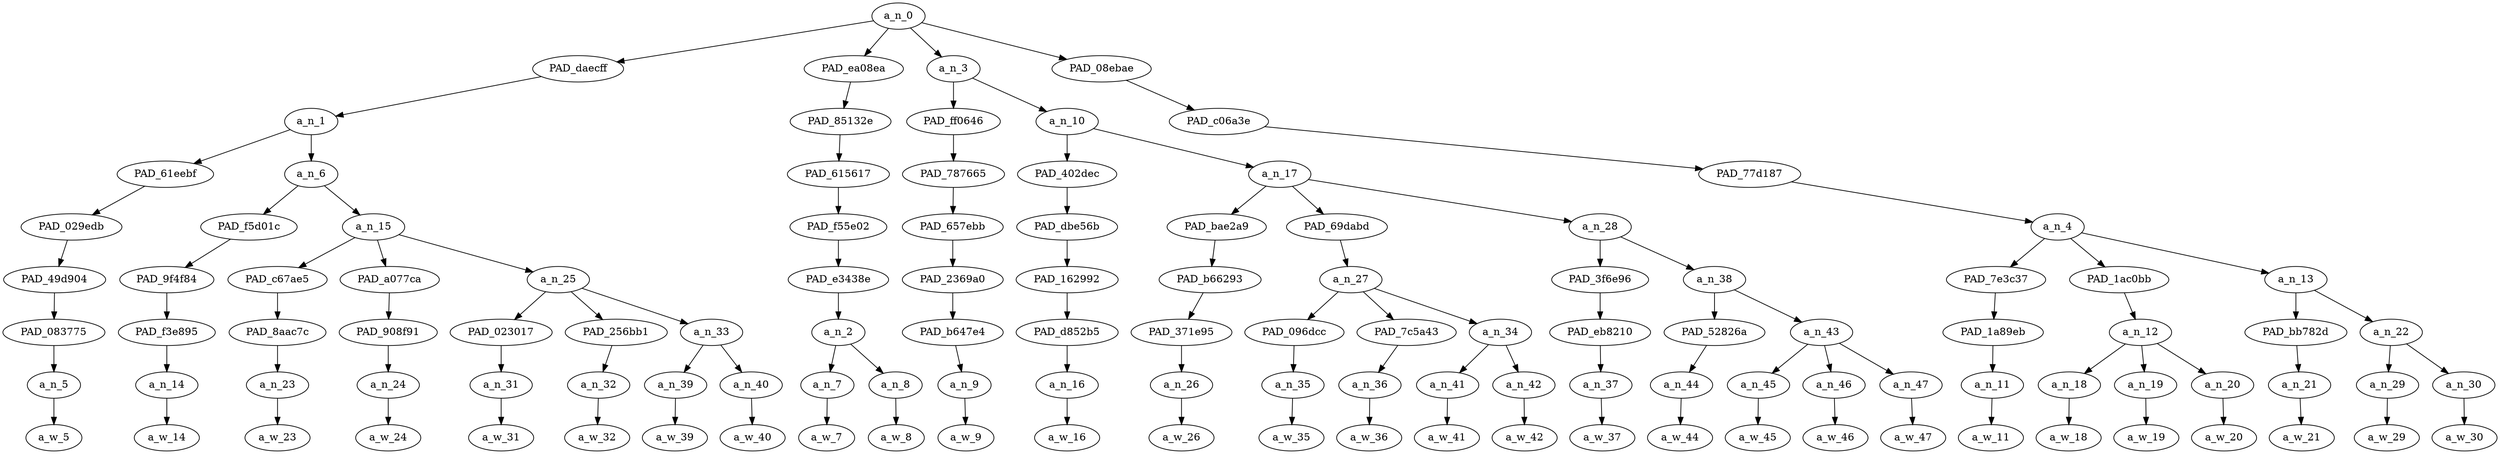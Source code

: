strict digraph "" {
	a_n_0	[div_dir=1,
		index=0,
		level=8,
		pos="11.34375,8!",
		text_span="[0, 1, 2, 3, 4, 5, 6, 7, 8, 9, 10, 11, 12, 13, 14, 15, 16, 17, 18, 19, 20, 21, 22, 23, 24, 25, 26, 27, 28]",
		value=0.99999999];
	PAD_daecff	[div_dir=-1,
		index=0,
		level=7,
		pos="1.0972222222222223,7!",
		text_span="[0, 1, 2, 3, 4, 5, 6, 7]",
		value=0.17647473];
	a_n_0 -> PAD_daecff;
	PAD_ea08ea	[div_dir=1,
		index=1,
		level=7,
		pos="8.5,7!",
		text_span="[8, 9]",
		value=0.02333865];
	a_n_0 -> PAD_ea08ea;
	a_n_3	[div_dir=1,
		index=2,
		level=7,
		pos="11.527777777777779,7!",
		text_span="[10, 11, 12, 13, 14, 15, 16, 17, 18, 19, 20, 21]",
		value=0.52671912];
	a_n_0 -> a_n_3;
	PAD_08ebae	[div_dir=1,
		index=3,
		level=7,
		pos="24.25,7!",
		text_span="[22, 23, 24, 25, 26, 27, 28]",
		value=0.27341106];
	a_n_0 -> PAD_08ebae;
	a_n_1	[div_dir=-1,
		index=0,
		level=6,
		pos="1.0972222222222223,6!",
		text_span="[0, 1, 2, 3, 4, 5, 6, 7]",
		value=0.17647473];
	PAD_daecff -> a_n_1;
	PAD_61eebf	[div_dir=-1,
		index=0,
		level=5,
		pos="0.0,5!",
		text_span="[0]",
		value=0.01878434];
	a_n_1 -> PAD_61eebf;
	a_n_6	[div_dir=-1,
		index=1,
		level=5,
		pos="2.1944444444444446,5!",
		text_span="[1, 2, 3, 4, 5, 6, 7]",
		value=0.15758116];
	a_n_1 -> a_n_6;
	PAD_029edb	[div_dir=-1,
		index=0,
		level=4,
		pos="0.0,4!",
		text_span="[0]",
		value=0.01878434];
	PAD_61eebf -> PAD_029edb;
	PAD_49d904	[div_dir=-1,
		index=0,
		level=3,
		pos="0.0,3!",
		text_span="[0]",
		value=0.01878434];
	PAD_029edb -> PAD_49d904;
	PAD_083775	[div_dir=-1,
		index=0,
		level=2,
		pos="0.0,2!",
		text_span="[0]",
		value=0.01878434];
	PAD_49d904 -> PAD_083775;
	a_n_5	[div_dir=-1,
		index=0,
		level=1,
		pos="0.0,1!",
		text_span="[0]",
		value=0.01878434];
	PAD_083775 -> a_n_5;
	a_w_5	[div_dir=0,
		index=0,
		level=0,
		pos="0,0!",
		text_span="[0]",
		value=i];
	a_n_5 -> a_w_5;
	PAD_f5d01c	[div_dir=-1,
		index=1,
		level=4,
		pos="1.0,4!",
		text_span="[1]",
		value=0.01523483];
	a_n_6 -> PAD_f5d01c;
	a_n_15	[div_dir=-1,
		index=2,
		level=4,
		pos="3.3888888888888893,4!",
		text_span="[2, 3, 4, 5, 6, 7]",
		value=0.14226704];
	a_n_6 -> a_n_15;
	PAD_9f4f84	[div_dir=-1,
		index=1,
		level=3,
		pos="1.0,3!",
		text_span="[1]",
		value=0.01523483];
	PAD_f5d01c -> PAD_9f4f84;
	PAD_f3e895	[div_dir=-1,
		index=1,
		level=2,
		pos="1.0,2!",
		text_span="[1]",
		value=0.01523483];
	PAD_9f4f84 -> PAD_f3e895;
	a_n_14	[div_dir=-1,
		index=1,
		level=1,
		pos="1.0,1!",
		text_span="[1]",
		value=0.01523483];
	PAD_f3e895 -> a_n_14;
	a_w_14	[div_dir=0,
		index=1,
		level=0,
		pos="1,0!",
		text_span="[1]",
		value=am];
	a_n_14 -> a_w_14;
	PAD_c67ae5	[div_dir=-1,
		index=2,
		level=3,
		pos="2.0,3!",
		text_span="[2]",
		value=0.03800326];
	a_n_15 -> PAD_c67ae5;
	PAD_a077ca	[div_dir=1,
		index=3,
		level=3,
		pos="3.0,3!",
		text_span="[3]",
		value=0.01472320];
	a_n_15 -> PAD_a077ca;
	a_n_25	[div_dir=-1,
		index=4,
		level=3,
		pos="5.166666666666667,3!",
		text_span="[4, 5, 6, 7]",
		value=0.08946373];
	a_n_15 -> a_n_25;
	PAD_8aac7c	[div_dir=-1,
		index=2,
		level=2,
		pos="2.0,2!",
		text_span="[2]",
		value=0.03800326];
	PAD_c67ae5 -> PAD_8aac7c;
	a_n_23	[div_dir=-1,
		index=2,
		level=1,
		pos="2.0,1!",
		text_span="[2]",
		value=0.03800326];
	PAD_8aac7c -> a_n_23;
	a_w_23	[div_dir=0,
		index=2,
		level=0,
		pos="2,0!",
		text_span="[2]",
		value=seething];
	a_n_23 -> a_w_23;
	PAD_908f91	[div_dir=1,
		index=3,
		level=2,
		pos="3.0,2!",
		text_span="[3]",
		value=0.01472320];
	PAD_a077ca -> PAD_908f91;
	a_n_24	[div_dir=1,
		index=3,
		level=1,
		pos="3.0,1!",
		text_span="[3]",
		value=0.01472320];
	PAD_908f91 -> a_n_24;
	a_w_24	[div_dir=0,
		index=3,
		level=0,
		pos="3,0!",
		text_span="[3]",
		value=i1];
	a_n_24 -> a_w_24;
	PAD_023017	[div_dir=-1,
		index=4,
		level=2,
		pos="4.0,2!",
		text_span="[4]",
		value=0.01985177];
	a_n_25 -> PAD_023017;
	PAD_256bb1	[div_dir=-1,
		index=5,
		level=2,
		pos="5.0,2!",
		text_span="[5]",
		value=0.02650962];
	a_n_25 -> PAD_256bb1;
	a_n_33	[div_dir=-1,
		index=6,
		level=2,
		pos="6.5,2!",
		text_span="[6, 7]",
		value=0.04301449];
	a_n_25 -> a_n_33;
	a_n_31	[div_dir=-1,
		index=4,
		level=1,
		pos="4.0,1!",
		text_span="[4]",
		value=0.01985177];
	PAD_023017 -> a_n_31;
	a_w_31	[div_dir=0,
		index=4,
		level=0,
		pos="4,0!",
		text_span="[4]",
		value=fucking];
	a_n_31 -> a_w_31;
	a_n_32	[div_dir=-1,
		index=5,
		level=1,
		pos="5.0,1!",
		text_span="[5]",
		value=0.02650962];
	PAD_256bb1 -> a_n_32;
	a_w_32	[div_dir=0,
		index=5,
		level=0,
		pos="5,0!",
		text_span="[5]",
		value=hate];
	a_n_32 -> a_w_32;
	a_n_39	[div_dir=-1,
		index=6,
		level=1,
		pos="6.0,1!",
		text_span="[6]",
		value=0.01481659];
	a_n_33 -> a_n_39;
	a_n_40	[div_dir=-1,
		index=7,
		level=1,
		pos="7.0,1!",
		text_span="[7]",
		value=0.02811474];
	a_n_33 -> a_n_40;
	a_w_39	[div_dir=0,
		index=6,
		level=0,
		pos="6,0!",
		text_span="[6]",
		value=this];
	a_n_39 -> a_w_39;
	a_w_40	[div_dir=0,
		index=7,
		level=0,
		pos="7,0!",
		text_span="[7]",
		value=shit];
	a_n_40 -> a_w_40;
	PAD_85132e	[div_dir=1,
		index=1,
		level=6,
		pos="8.5,6!",
		text_span="[8, 9]",
		value=0.02333865];
	PAD_ea08ea -> PAD_85132e;
	PAD_615617	[div_dir=1,
		index=2,
		level=5,
		pos="8.5,5!",
		text_span="[8, 9]",
		value=0.02333865];
	PAD_85132e -> PAD_615617;
	PAD_f55e02	[div_dir=1,
		index=3,
		level=4,
		pos="8.5,4!",
		text_span="[8, 9]",
		value=0.02333865];
	PAD_615617 -> PAD_f55e02;
	PAD_e3438e	[div_dir=1,
		index=5,
		level=3,
		pos="8.5,3!",
		text_span="[8, 9]",
		value=0.02333865];
	PAD_f55e02 -> PAD_e3438e;
	a_n_2	[div_dir=1,
		index=7,
		level=2,
		pos="8.5,2!",
		text_span="[8, 9]",
		value=0.02333865];
	PAD_e3438e -> a_n_2;
	a_n_7	[div_dir=1,
		index=8,
		level=1,
		pos="8.0,1!",
		text_span="[8]",
		value=0.01144253];
	a_n_2 -> a_n_7;
	a_n_8	[div_dir=-1,
		index=9,
		level=1,
		pos="9.0,1!",
		text_span="[9]",
		value=0.01188419];
	a_n_2 -> a_n_8;
	a_w_7	[div_dir=0,
		index=8,
		level=0,
		pos="8,0!",
		text_span="[8]",
		value=so];
	a_n_7 -> a_w_7;
	a_w_8	[div_dir=0,
		index=9,
		level=0,
		pos="9,0!",
		text_span="[9]",
		value=much];
	a_n_8 -> a_w_8;
	PAD_ff0646	[div_dir=1,
		index=2,
		level=6,
		pos="10.0,6!",
		text_span="[10]",
		value=0.01151876];
	a_n_3 -> PAD_ff0646;
	a_n_10	[div_dir=1,
		index=3,
		level=6,
		pos="13.055555555555557,6!",
		text_span="[11, 12, 13, 14, 15, 16, 17, 18, 19, 20, 21]",
		value=0.51505730];
	a_n_3 -> a_n_10;
	PAD_787665	[div_dir=1,
		index=3,
		level=5,
		pos="10.0,5!",
		text_span="[10]",
		value=0.01151876];
	PAD_ff0646 -> PAD_787665;
	PAD_657ebb	[div_dir=1,
		index=4,
		level=4,
		pos="10.0,4!",
		text_span="[10]",
		value=0.01151876];
	PAD_787665 -> PAD_657ebb;
	PAD_2369a0	[div_dir=1,
		index=6,
		level=3,
		pos="10.0,3!",
		text_span="[10]",
		value=0.01151876];
	PAD_657ebb -> PAD_2369a0;
	PAD_b647e4	[div_dir=1,
		index=8,
		level=2,
		pos="10.0,2!",
		text_span="[10]",
		value=0.01151876];
	PAD_2369a0 -> PAD_b647e4;
	a_n_9	[div_dir=1,
		index=10,
		level=1,
		pos="10.0,1!",
		text_span="[10]",
		value=0.01151876];
	PAD_b647e4 -> a_n_9;
	a_w_9	[div_dir=0,
		index=10,
		level=0,
		pos="10,0!",
		text_span="[10]",
		value=it];
	a_n_9 -> a_w_9;
	PAD_402dec	[div_dir=-1,
		index=4,
		level=5,
		pos="11.0,5!",
		text_span="[11]",
		value=0.01614641];
	a_n_10 -> PAD_402dec;
	a_n_17	[div_dir=1,
		index=5,
		level=5,
		pos="15.111111111111112,5!",
		text_span="[12, 13, 14, 15, 16, 17, 18, 19, 20, 21]",
		value=0.49876480];
	a_n_10 -> a_n_17;
	PAD_dbe56b	[div_dir=-1,
		index=5,
		level=4,
		pos="11.0,4!",
		text_span="[11]",
		value=0.01614641];
	PAD_402dec -> PAD_dbe56b;
	PAD_162992	[div_dir=-1,
		index=7,
		level=3,
		pos="11.0,3!",
		text_span="[11]",
		value=0.01614641];
	PAD_dbe56b -> PAD_162992;
	PAD_d852b5	[div_dir=-1,
		index=9,
		level=2,
		pos="11.0,2!",
		text_span="[11]",
		value=0.01614641];
	PAD_162992 -> PAD_d852b5;
	a_n_16	[div_dir=-1,
		index=11,
		level=1,
		pos="11.0,1!",
		text_span="[11]",
		value=0.01614641];
	PAD_d852b5 -> a_n_16;
	a_w_16	[div_dir=0,
		index=11,
		level=0,
		pos="11,0!",
		text_span="[11]",
		value=un];
	a_n_16 -> a_w_16;
	PAD_bae2a9	[div_dir=-1,
		index=6,
		level=4,
		pos="12.0,4!",
		text_span="[12]",
		value=0.02006703];
	a_n_17 -> PAD_bae2a9;
	PAD_69dabd	[div_dir=1,
		index=7,
		level=4,
		pos="14.833333333333334,4!",
		text_span="[13, 14, 15, 16]",
		value=0.14211498];
	a_n_17 -> PAD_69dabd;
	a_n_28	[div_dir=1,
		index=8,
		level=4,
		pos="18.5,4!",
		text_span="[17, 18, 19, 20, 21]",
		value=0.33642361];
	a_n_17 -> a_n_28;
	PAD_b66293	[div_dir=-1,
		index=8,
		level=3,
		pos="12.0,3!",
		text_span="[12]",
		value=0.02006703];
	PAD_bae2a9 -> PAD_b66293;
	PAD_371e95	[div_dir=-1,
		index=10,
		level=2,
		pos="12.0,2!",
		text_span="[12]",
		value=0.02006703];
	PAD_b66293 -> PAD_371e95;
	a_n_26	[div_dir=-1,
		index=12,
		level=1,
		pos="12.0,1!",
		text_span="[12]",
		value=0.02006703];
	PAD_371e95 -> a_n_26;
	a_w_26	[div_dir=0,
		index=12,
		level=0,
		pos="12,0!",
		text_span="[12]",
		value=fucking1];
	a_n_26 -> a_w_26;
	a_n_27	[div_dir=1,
		index=9,
		level=3,
		pos="14.833333333333334,3!",
		text_span="[13, 14, 15, 16]",
		value=0.14211498];
	PAD_69dabd -> a_n_27;
	PAD_096dcc	[div_dir=1,
		index=12,
		level=2,
		pos="15.0,2!",
		text_span="[15]",
		value=0.03297840];
	a_n_27 -> PAD_096dcc;
	PAD_7c5a43	[div_dir=1,
		index=13,
		level=2,
		pos="16.0,2!",
		text_span="[16]",
		value=0.04693440];
	a_n_27 -> PAD_7c5a43;
	a_n_34	[div_dir=1,
		index=11,
		level=2,
		pos="13.5,2!",
		text_span="[13, 14]",
		value=0.06198129];
	a_n_27 -> a_n_34;
	a_n_35	[div_dir=1,
		index=15,
		level=1,
		pos="15.0,1!",
		text_span="[15]",
		value=0.03297840];
	PAD_096dcc -> a_n_35;
	a_w_35	[div_dir=0,
		index=15,
		level=0,
		pos="15,0!",
		text_span="[15]",
		value=separate];
	a_n_35 -> a_w_35;
	a_n_36	[div_dir=1,
		index=16,
		level=1,
		pos="16.0,1!",
		text_span="[16]",
		value=0.04693440];
	PAD_7c5a43 -> a_n_36;
	a_w_36	[div_dir=0,
		index=16,
		level=0,
		pos="16,0!",
		text_span="[16]",
		value=art];
	a_n_36 -> a_w_36;
	a_n_41	[div_dir=1,
		index=13,
		level=1,
		pos="13.0,1!",
		text_span="[13]",
		value=0.01938856];
	a_n_34 -> a_n_41;
	a_n_42	[div_dir=1,
		index=14,
		level=1,
		pos="14.0,1!",
		text_span="[14]",
		value=0.04250858];
	a_n_34 -> a_n_42;
	a_w_41	[div_dir=0,
		index=13,
		level=0,
		pos="13,0!",
		text_span="[13]",
		value=real];
	a_n_41 -> a_w_41;
	a_w_42	[div_dir=0,
		index=14,
		level=0,
		pos="14,0!",
		text_span="[14]",
		value=haha];
	a_n_42 -> a_w_42;
	PAD_3f6e96	[div_dir=1,
		index=10,
		level=3,
		pos="17.0,3!",
		text_span="[17]",
		value=0.02257499];
	a_n_28 -> PAD_3f6e96;
	a_n_38	[div_dir=1,
		index=11,
		level=3,
		pos="20.0,3!",
		text_span="[18, 19, 20, 21]",
		value=0.31381659];
	a_n_28 -> a_n_38;
	PAD_eb8210	[div_dir=1,
		index=14,
		level=2,
		pos="17.0,2!",
		text_span="[17]",
		value=0.02257499];
	PAD_3f6e96 -> PAD_eb8210;
	a_n_37	[div_dir=1,
		index=17,
		level=1,
		pos="17.0,1!",
		text_span="[17]",
		value=0.02257499];
	PAD_eb8210 -> a_n_37;
	a_w_37	[div_dir=0,
		index=17,
		level=0,
		pos="17,0!",
		text_span="[17]",
		value=from];
	a_n_37 -> a_w_37;
	PAD_52826a	[div_dir=1,
		index=16,
		level=2,
		pos="21.0,2!",
		text_span="[21]",
		value=0.13631839];
	a_n_38 -> PAD_52826a;
	a_n_43	[div_dir=-1,
		index=15,
		level=2,
		pos="19.0,2!",
		text_span="[18, 19, 20]",
		value=0.17747673];
	a_n_38 -> a_n_43;
	a_n_44	[div_dir=1,
		index=21,
		level=1,
		pos="21.0,1!",
		text_span="[21]",
		value=0.13631839];
	PAD_52826a -> a_n_44;
	a_w_44	[div_dir=0,
		index=21,
		level=0,
		pos="21,0!",
		text_span="[21]",
		value=transphobe];
	a_n_44 -> a_w_44;
	a_n_45	[div_dir=1,
		index=18,
		level=1,
		pos="18.0,1!",
		text_span="[18]",
		value=0.05562689];
	a_n_43 -> a_n_45;
	a_n_46	[div_dir=-1,
		index=19,
		level=1,
		pos="19.0,1!",
		text_span="[19]",
		value=0.06340925];
	a_n_43 -> a_n_46;
	a_n_47	[div_dir=-1,
		index=20,
		level=1,
		pos="20.0,1!",
		text_span="[20]",
		value=0.05837882];
	a_n_43 -> a_n_47;
	a_w_45	[div_dir=0,
		index=18,
		level=0,
		pos="18,0!",
		text_span="[18]",
		value=artist];
	a_n_45 -> a_w_45;
	a_w_46	[div_dir=0,
		index=19,
		level=0,
		pos="19,0!",
		text_span="[19]",
		value=bitch];
	a_n_46 -> a_w_46;
	a_w_47	[div_dir=0,
		index=20,
		level=0,
		pos="20,0!",
		text_span="[20]",
		value=funding];
	a_n_47 -> a_w_47;
	PAD_c06a3e	[div_dir=1,
		index=4,
		level=6,
		pos="24.25,6!",
		text_span="[22, 23, 24, 25, 26, 27, 28]",
		value=0.27341106];
	PAD_08ebae -> PAD_c06a3e;
	PAD_77d187	[div_dir=1,
		index=6,
		level=5,
		pos="24.25,5!",
		text_span="[22, 23, 24, 25, 26, 27, 28]",
		value=0.27341106];
	PAD_c06a3e -> PAD_77d187;
	a_n_4	[div_dir=1,
		index=9,
		level=4,
		pos="24.25,4!",
		text_span="[22, 23, 24, 25, 26, 27, 28]",
		value=0.27341106];
	PAD_77d187 -> a_n_4;
	PAD_7e3c37	[div_dir=1,
		index=12,
		level=3,
		pos="22.0,3!",
		text_span="[22]",
		value=0.01994935];
	a_n_4 -> PAD_7e3c37;
	PAD_1ac0bb	[div_dir=1,
		index=13,
		level=3,
		pos="24.0,3!",
		text_span="[23, 24, 25]",
		value=0.11074014];
	a_n_4 -> PAD_1ac0bb;
	a_n_13	[div_dir=-1,
		index=14,
		level=3,
		pos="26.75,3!",
		text_span="[26, 27, 28]",
		value=0.14269230];
	a_n_4 -> a_n_13;
	PAD_1a89eb	[div_dir=1,
		index=17,
		level=2,
		pos="22.0,2!",
		text_span="[22]",
		value=0.01994935];
	PAD_7e3c37 -> PAD_1a89eb;
	a_n_11	[div_dir=1,
		index=22,
		level=1,
		pos="22.0,1!",
		text_span="[22]",
		value=0.01994935];
	PAD_1a89eb -> a_n_11;
	a_w_11	[div_dir=0,
		index=22,
		level=0,
		pos="22,0!",
		text_span="[22]",
		value=is];
	a_n_11 -> a_w_11;
	a_n_12	[div_dir=1,
		index=18,
		level=2,
		pos="24.0,2!",
		text_span="[23, 24, 25]",
		value=0.11074014];
	PAD_1ac0bb -> a_n_12;
	a_n_18	[div_dir=1,
		index=23,
		level=1,
		pos="23.0,1!",
		text_span="[23]",
		value=0.02029359];
	a_n_12 -> a_n_18;
	a_n_19	[div_dir=1,
		index=24,
		level=1,
		pos="24.0,1!",
		text_span="[24]",
		value=0.02396434];
	a_n_12 -> a_n_19;
	a_n_20	[div_dir=1,
		index=25,
		level=1,
		pos="25.0,1!",
		text_span="[25]",
		value=0.06628470];
	a_n_12 -> a_n_20;
	a_w_18	[div_dir=0,
		index=23,
		level=0,
		pos="23,0!",
		text_span="[23]",
		value=good];
	a_n_18 -> a_w_18;
	a_w_19	[div_dir=0,
		index=24,
		level=0,
		pos="24,0!",
		text_span="[24]",
		value=apparently];
	a_n_19 -> a_w_19;
	a_w_20	[div_dir=0,
		index=25,
		level=0,
		pos="25,0!",
		text_span="[25]",
		value=lmao];
	a_n_20 -> a_w_20;
	PAD_bb782d	[div_dir=-1,
		index=19,
		level=2,
		pos="26.0,2!",
		text_span="[26]",
		value=0.03006017];
	a_n_13 -> PAD_bb782d;
	a_n_22	[div_dir=-1,
		index=20,
		level=2,
		pos="27.5,2!",
		text_span="[27, 28]",
		value=0.11241077];
	a_n_13 -> a_n_22;
	a_n_21	[div_dir=-1,
		index=26,
		level=1,
		pos="26.0,1!",
		text_span="[26]",
		value=0.03006017];
	PAD_bb782d -> a_n_21;
	a_w_21	[div_dir=0,
		index=26,
		level=0,
		pos="26,0!",
		text_span="[26]",
		value=go];
	a_n_21 -> a_w_21;
	a_n_29	[div_dir=1,
		index=27,
		level=1,
		pos="27.0,1!",
		text_span="[27]",
		value=0.06094176];
	a_n_22 -> a_n_29;
	a_n_30	[div_dir=-1,
		index=28,
		level=1,
		pos="28.0,1!",
		text_span="[28]",
		value=0.05121765];
	a_n_22 -> a_n_30;
	a_w_29	[div_dir=0,
		index=27,
		level=0,
		pos="27,0!",
		text_span="[27]",
		value=eat];
	a_n_29 -> a_w_29;
	a_w_30	[div_dir=0,
		index=28,
		level=0,
		pos="28,0!",
		text_span="[28]",
		value=shit1];
	a_n_30 -> a_w_30;
}
